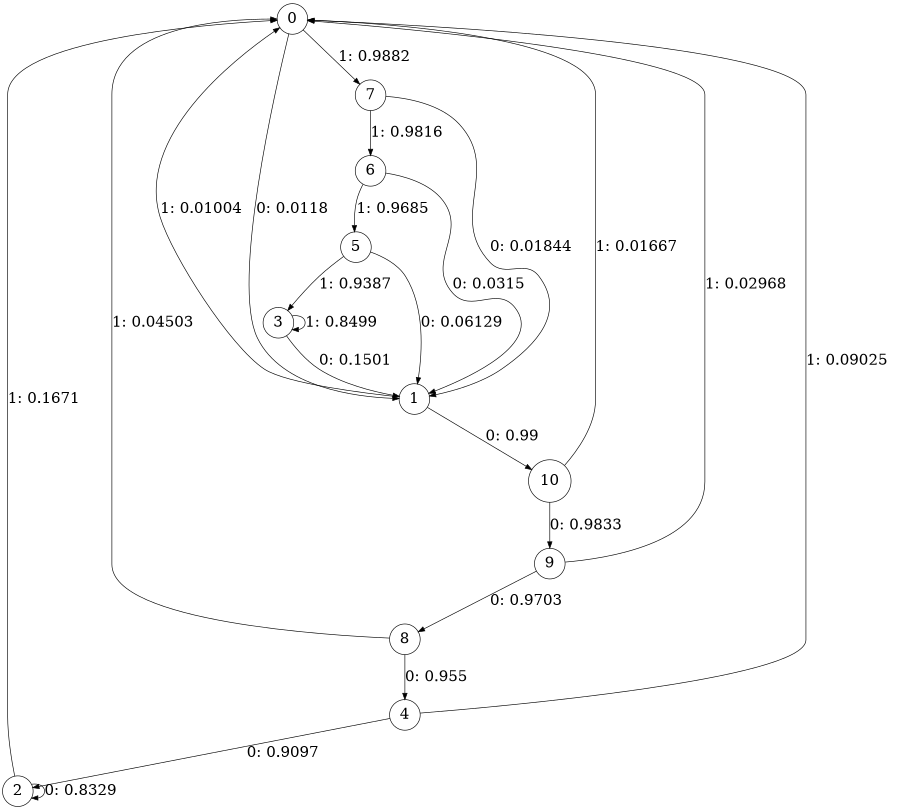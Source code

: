 digraph "ch2_face_grouped_diff_L6" {
size = "6,8.5";
ratio = "fill";
node [shape = circle];
node [fontsize = 24];
edge [fontsize = 24];
0 -> 1 [label = "0: 0.0118   "];
0 -> 7 [label = "1: 0.9882   "];
1 -> 10 [label = "0: 0.99     "];
1 -> 0 [label = "1: 0.01004  "];
2 -> 2 [label = "0: 0.8329   "];
2 -> 0 [label = "1: 0.1671   "];
3 -> 1 [label = "0: 0.1501   "];
3 -> 3 [label = "1: 0.8499   "];
4 -> 2 [label = "0: 0.9097   "];
4 -> 0 [label = "1: 0.09025  "];
5 -> 1 [label = "0: 0.06129  "];
5 -> 3 [label = "1: 0.9387   "];
6 -> 1 [label = "0: 0.0315   "];
6 -> 5 [label = "1: 0.9685   "];
7 -> 1 [label = "0: 0.01844  "];
7 -> 6 [label = "1: 0.9816   "];
8 -> 4 [label = "0: 0.955    "];
8 -> 0 [label = "1: 0.04503  "];
9 -> 8 [label = "0: 0.9703   "];
9 -> 0 [label = "1: 0.02968  "];
10 -> 9 [label = "0: 0.9833   "];
10 -> 0 [label = "1: 0.01667  "];
}